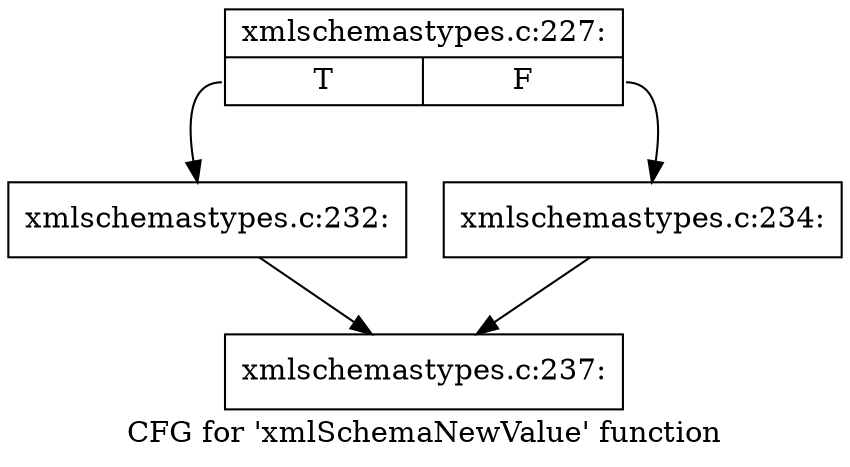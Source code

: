 digraph "CFG for 'xmlSchemaNewValue' function" {
	label="CFG for 'xmlSchemaNewValue' function";

	Node0x557d8d91f4d0 [shape=record,label="{xmlschemastypes.c:227:|{<s0>T|<s1>F}}"];
	Node0x557d8d91f4d0:s0 -> Node0x557d8db1e450;
	Node0x557d8d91f4d0:s1 -> Node0x557d8db1e4a0;
	Node0x557d8db1e450 [shape=record,label="{xmlschemastypes.c:232:}"];
	Node0x557d8db1e450 -> Node0x557d8d91f520;
	Node0x557d8db1e4a0 [shape=record,label="{xmlschemastypes.c:234:}"];
	Node0x557d8db1e4a0 -> Node0x557d8d91f520;
	Node0x557d8d91f520 [shape=record,label="{xmlschemastypes.c:237:}"];
}
